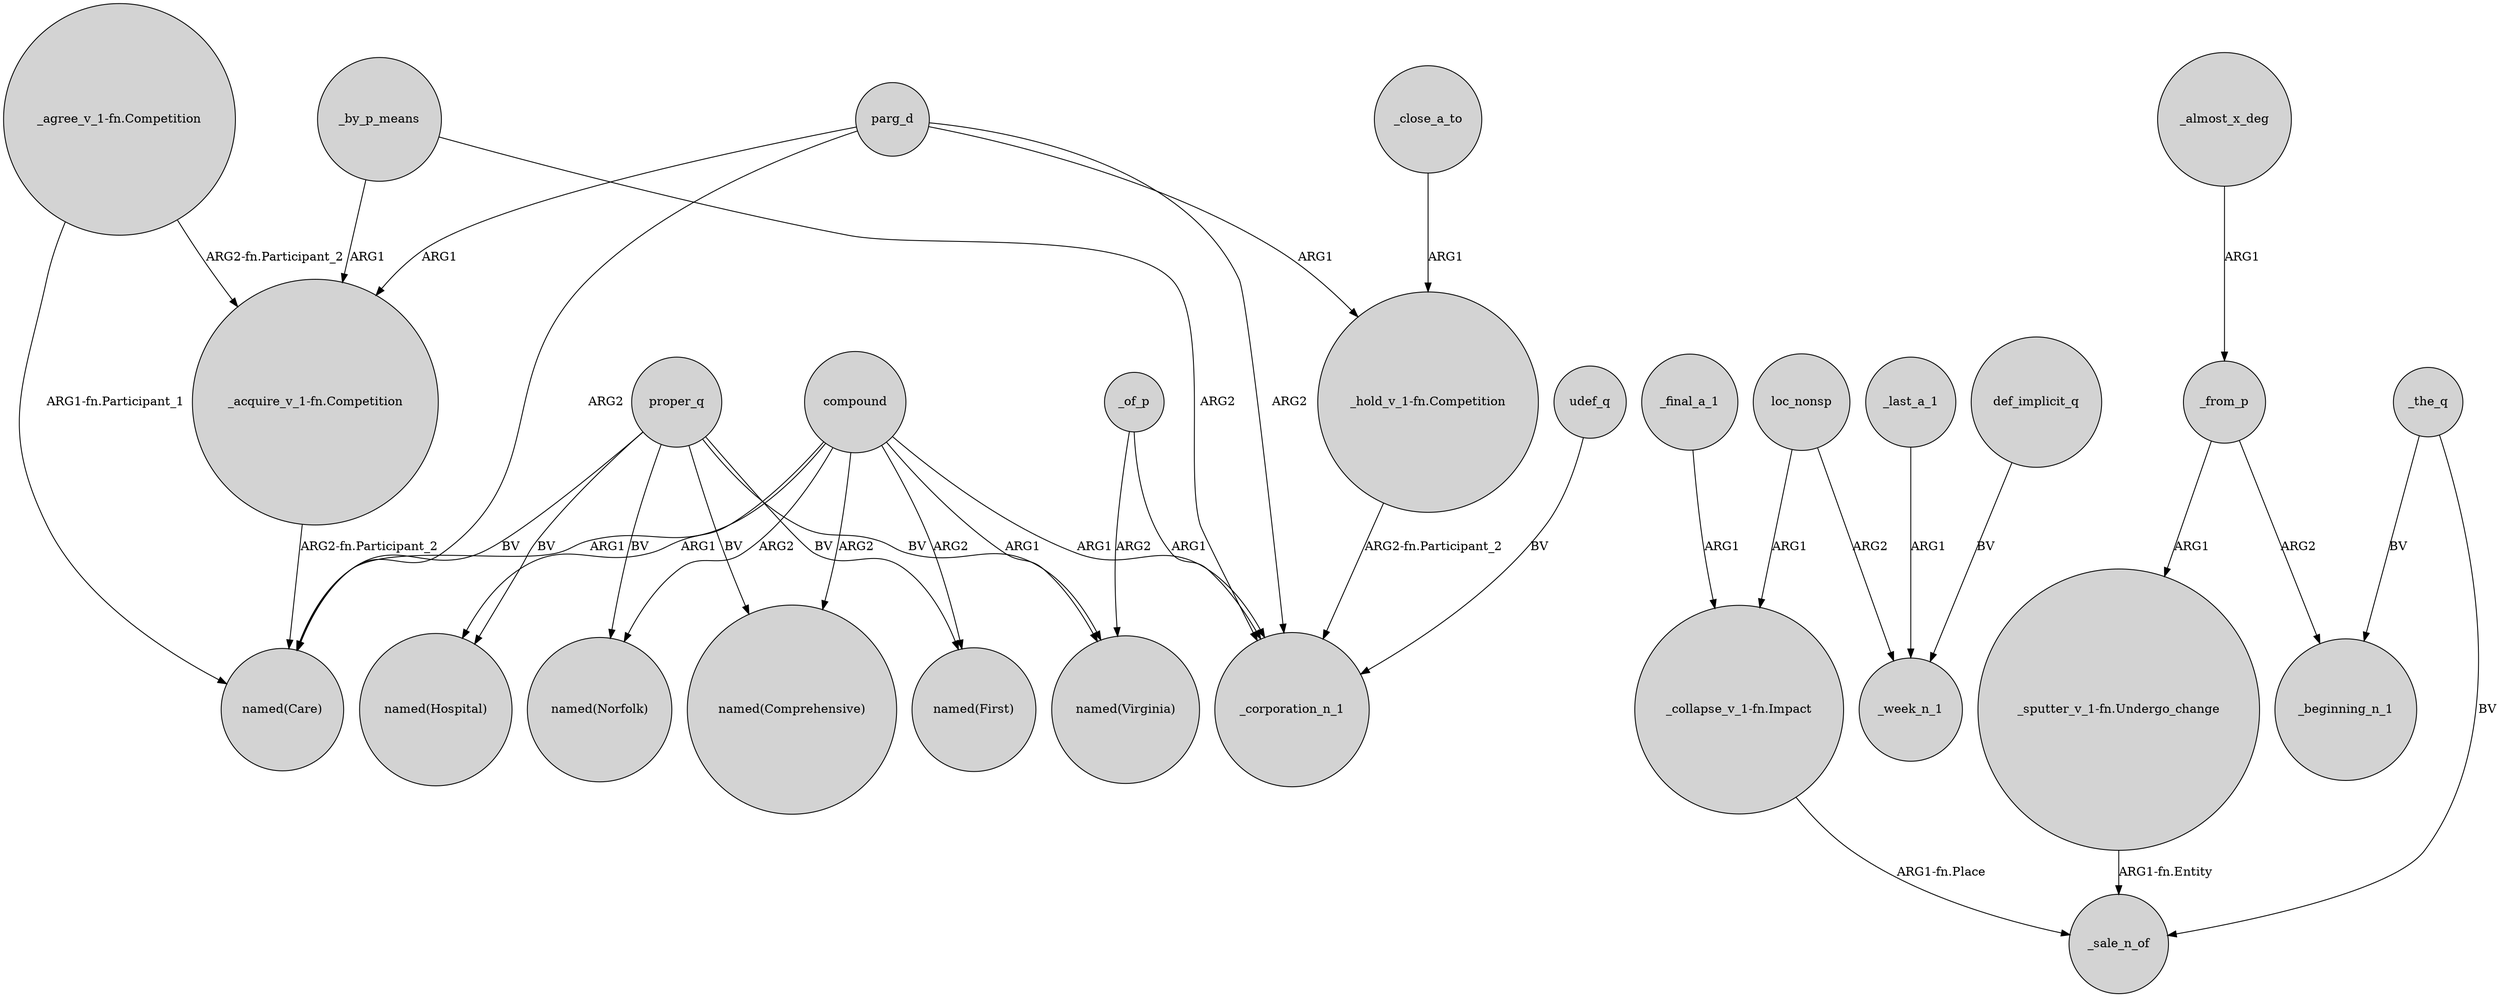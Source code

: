 digraph {
	node [shape=circle style=filled]
	parg_d -> "_hold_v_1-fn.Competition" [label=ARG1]
	proper_q -> "named(Norfolk)" [label=BV]
	proper_q -> "named(Hospital)" [label=BV]
	proper_q -> "named(Virginia)" [label=BV]
	_of_p -> _corporation_n_1 [label=ARG1]
	proper_q -> "named(First)" [label=BV]
	"_agree_v_1-fn.Competition" -> "_acquire_v_1-fn.Competition" [label="ARG2-fn.Participant_2"]
	loc_nonsp -> _week_n_1 [label=ARG2]
	_by_p_means -> _corporation_n_1 [label=ARG2]
	proper_q -> "named(Comprehensive)" [label=BV]
	_of_p -> "named(Virginia)" [label=ARG2]
	_from_p -> _beginning_n_1 [label=ARG2]
	parg_d -> _corporation_n_1 [label=ARG2]
	compound -> "named(First)" [label=ARG2]
	"_collapse_v_1-fn.Impact" -> _sale_n_of [label="ARG1-fn.Place"]
	"_hold_v_1-fn.Competition" -> _corporation_n_1 [label="ARG2-fn.Participant_2"]
	_last_a_1 -> _week_n_1 [label=ARG1]
	compound -> "named(Hospital)" [label=ARG1]
	parg_d -> "named(Care)" [label=ARG2]
	def_implicit_q -> _week_n_1 [label=BV]
	loc_nonsp -> "_collapse_v_1-fn.Impact" [label=ARG1]
	_almost_x_deg -> _from_p [label=ARG1]
	"_sputter_v_1-fn.Undergo_change" -> _sale_n_of [label="ARG1-fn.Entity"]
	"_agree_v_1-fn.Competition" -> "named(Care)" [label="ARG1-fn.Participant_1"]
	compound -> "named(Norfolk)" [label=ARG2]
	udef_q -> _corporation_n_1 [label=BV]
	_the_q -> _beginning_n_1 [label=BV]
	compound -> "named(Comprehensive)" [label=ARG2]
	parg_d -> "_acquire_v_1-fn.Competition" [label=ARG1]
	"_acquire_v_1-fn.Competition" -> "named(Care)" [label="ARG2-fn.Participant_2"]
	_final_a_1 -> "_collapse_v_1-fn.Impact" [label=ARG1]
	_from_p -> "_sputter_v_1-fn.Undergo_change" [label=ARG1]
	compound -> "named(Care)" [label=ARG1]
	_by_p_means -> "_acquire_v_1-fn.Competition" [label=ARG1]
	compound -> "named(Virginia)" [label=ARG1]
	_close_a_to -> "_hold_v_1-fn.Competition" [label=ARG1]
	compound -> _corporation_n_1 [label=ARG1]
	proper_q -> "named(Care)" [label=BV]
	_the_q -> _sale_n_of [label=BV]
}
